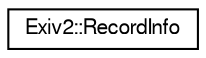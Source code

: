 digraph "Graphical Class Hierarchy"
{
  edge [fontname="FreeSans",fontsize="10",labelfontname="FreeSans",labelfontsize="10"];
  node [fontname="FreeSans",fontsize="10",shape=record];
  rankdir="LR";
  Node1 [label="Exiv2::RecordInfo",height=0.2,width=0.4,color="black", fillcolor="white", style="filled",URL="$structExiv2_1_1RecordInfo.html",tooltip="Details of an IPTC record. "];
}
